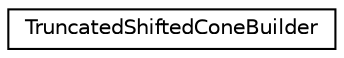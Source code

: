 digraph "Graphical Class Hierarchy"
{
 // LATEX_PDF_SIZE
  edge [fontname="Helvetica",fontsize="10",labelfontname="Helvetica",labelfontsize="10"];
  node [fontname="Helvetica",fontsize="10",shape=record];
  rankdir="LR";
  Node0 [label="TruncatedShiftedConeBuilder",height=0.2,width=0.4,color="black", fillcolor="white", style="filled",URL="$class_truncated_shifted_cone_builder.html",tooltip=" "];
}

